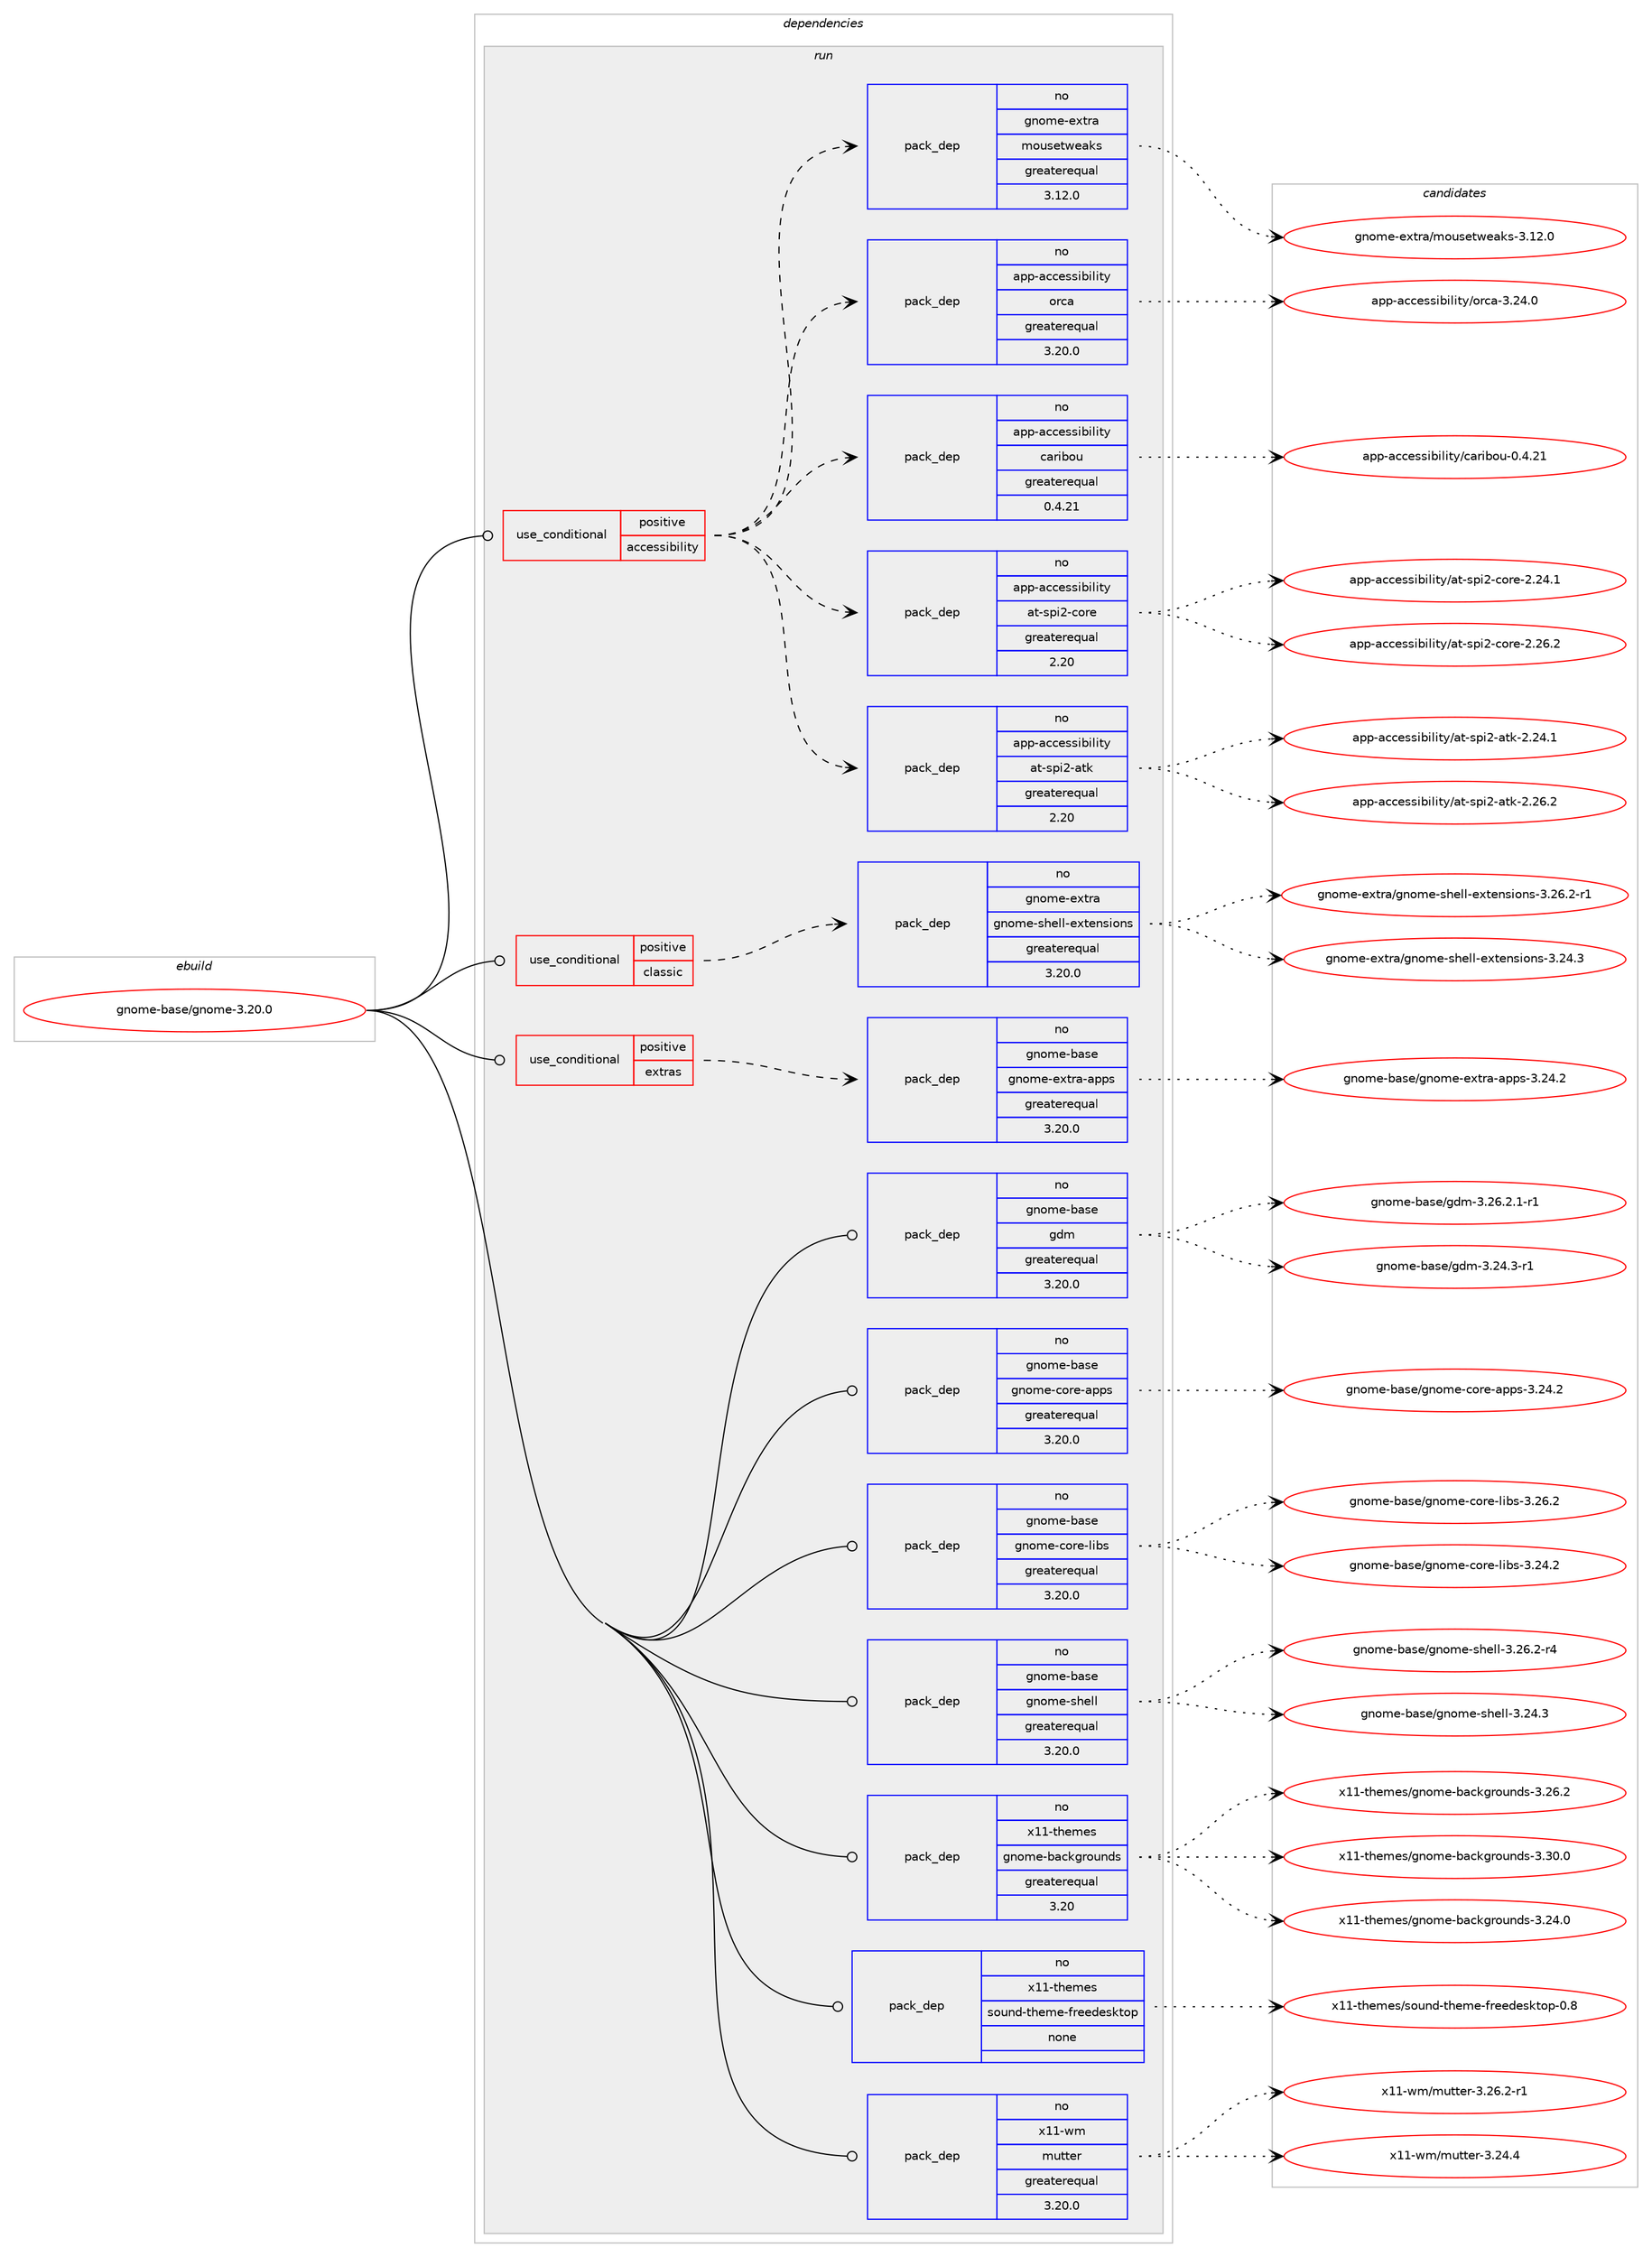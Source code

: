 digraph prolog {

# *************
# Graph options
# *************

newrank=true;
concentrate=true;
compound=true;
graph [rankdir=LR,fontname=Helvetica,fontsize=10,ranksep=1.5];#, ranksep=2.5, nodesep=0.2];
edge  [arrowhead=vee];
node  [fontname=Helvetica,fontsize=10];

# **********
# The ebuild
# **********

subgraph cluster_leftcol {
color=gray;
rank=same;
label=<<i>ebuild</i>>;
id [label="gnome-base/gnome-3.20.0", color=red, width=4, href="../gnome-base/gnome-3.20.0.svg"];
}

# ****************
# The dependencies
# ****************

subgraph cluster_midcol {
color=gray;
label=<<i>dependencies</i>>;
subgraph cluster_compile {
fillcolor="#eeeeee";
style=filled;
label=<<i>compile</i>>;
}
subgraph cluster_compileandrun {
fillcolor="#eeeeee";
style=filled;
label=<<i>compile and run</i>>;
}
subgraph cluster_run {
fillcolor="#eeeeee";
style=filled;
label=<<i>run</i>>;
subgraph cond218 {
dependency2072 [label=<<TABLE BORDER="0" CELLBORDER="1" CELLSPACING="0" CELLPADDING="4"><TR><TD ROWSPAN="3" CELLPADDING="10">use_conditional</TD></TR><TR><TD>positive</TD></TR><TR><TD>accessibility</TD></TR></TABLE>>, shape=none, color=red];
subgraph pack1767 {
dependency2073 [label=<<TABLE BORDER="0" CELLBORDER="1" CELLSPACING="0" CELLPADDING="4" WIDTH="220"><TR><TD ROWSPAN="6" CELLPADDING="30">pack_dep</TD></TR><TR><TD WIDTH="110">no</TD></TR><TR><TD>app-accessibility</TD></TR><TR><TD>at-spi2-atk</TD></TR><TR><TD>greaterequal</TD></TR><TR><TD>2.20</TD></TR></TABLE>>, shape=none, color=blue];
}
dependency2072:e -> dependency2073:w [weight=20,style="dashed",arrowhead="vee"];
subgraph pack1768 {
dependency2074 [label=<<TABLE BORDER="0" CELLBORDER="1" CELLSPACING="0" CELLPADDING="4" WIDTH="220"><TR><TD ROWSPAN="6" CELLPADDING="30">pack_dep</TD></TR><TR><TD WIDTH="110">no</TD></TR><TR><TD>app-accessibility</TD></TR><TR><TD>at-spi2-core</TD></TR><TR><TD>greaterequal</TD></TR><TR><TD>2.20</TD></TR></TABLE>>, shape=none, color=blue];
}
dependency2072:e -> dependency2074:w [weight=20,style="dashed",arrowhead="vee"];
subgraph pack1769 {
dependency2075 [label=<<TABLE BORDER="0" CELLBORDER="1" CELLSPACING="0" CELLPADDING="4" WIDTH="220"><TR><TD ROWSPAN="6" CELLPADDING="30">pack_dep</TD></TR><TR><TD WIDTH="110">no</TD></TR><TR><TD>app-accessibility</TD></TR><TR><TD>caribou</TD></TR><TR><TD>greaterequal</TD></TR><TR><TD>0.4.21</TD></TR></TABLE>>, shape=none, color=blue];
}
dependency2072:e -> dependency2075:w [weight=20,style="dashed",arrowhead="vee"];
subgraph pack1770 {
dependency2076 [label=<<TABLE BORDER="0" CELLBORDER="1" CELLSPACING="0" CELLPADDING="4" WIDTH="220"><TR><TD ROWSPAN="6" CELLPADDING="30">pack_dep</TD></TR><TR><TD WIDTH="110">no</TD></TR><TR><TD>app-accessibility</TD></TR><TR><TD>orca</TD></TR><TR><TD>greaterequal</TD></TR><TR><TD>3.20.0</TD></TR></TABLE>>, shape=none, color=blue];
}
dependency2072:e -> dependency2076:w [weight=20,style="dashed",arrowhead="vee"];
subgraph pack1771 {
dependency2077 [label=<<TABLE BORDER="0" CELLBORDER="1" CELLSPACING="0" CELLPADDING="4" WIDTH="220"><TR><TD ROWSPAN="6" CELLPADDING="30">pack_dep</TD></TR><TR><TD WIDTH="110">no</TD></TR><TR><TD>gnome-extra</TD></TR><TR><TD>mousetweaks</TD></TR><TR><TD>greaterequal</TD></TR><TR><TD>3.12.0</TD></TR></TABLE>>, shape=none, color=blue];
}
dependency2072:e -> dependency2077:w [weight=20,style="dashed",arrowhead="vee"];
}
id:e -> dependency2072:w [weight=20,style="solid",arrowhead="odot"];
subgraph cond219 {
dependency2078 [label=<<TABLE BORDER="0" CELLBORDER="1" CELLSPACING="0" CELLPADDING="4"><TR><TD ROWSPAN="3" CELLPADDING="10">use_conditional</TD></TR><TR><TD>positive</TD></TR><TR><TD>classic</TD></TR></TABLE>>, shape=none, color=red];
subgraph pack1772 {
dependency2079 [label=<<TABLE BORDER="0" CELLBORDER="1" CELLSPACING="0" CELLPADDING="4" WIDTH="220"><TR><TD ROWSPAN="6" CELLPADDING="30">pack_dep</TD></TR><TR><TD WIDTH="110">no</TD></TR><TR><TD>gnome-extra</TD></TR><TR><TD>gnome-shell-extensions</TD></TR><TR><TD>greaterequal</TD></TR><TR><TD>3.20.0</TD></TR></TABLE>>, shape=none, color=blue];
}
dependency2078:e -> dependency2079:w [weight=20,style="dashed",arrowhead="vee"];
}
id:e -> dependency2078:w [weight=20,style="solid",arrowhead="odot"];
subgraph cond220 {
dependency2080 [label=<<TABLE BORDER="0" CELLBORDER="1" CELLSPACING="0" CELLPADDING="4"><TR><TD ROWSPAN="3" CELLPADDING="10">use_conditional</TD></TR><TR><TD>positive</TD></TR><TR><TD>extras</TD></TR></TABLE>>, shape=none, color=red];
subgraph pack1773 {
dependency2081 [label=<<TABLE BORDER="0" CELLBORDER="1" CELLSPACING="0" CELLPADDING="4" WIDTH="220"><TR><TD ROWSPAN="6" CELLPADDING="30">pack_dep</TD></TR><TR><TD WIDTH="110">no</TD></TR><TR><TD>gnome-base</TD></TR><TR><TD>gnome-extra-apps</TD></TR><TR><TD>greaterequal</TD></TR><TR><TD>3.20.0</TD></TR></TABLE>>, shape=none, color=blue];
}
dependency2080:e -> dependency2081:w [weight=20,style="dashed",arrowhead="vee"];
}
id:e -> dependency2080:w [weight=20,style="solid",arrowhead="odot"];
subgraph pack1774 {
dependency2082 [label=<<TABLE BORDER="0" CELLBORDER="1" CELLSPACING="0" CELLPADDING="4" WIDTH="220"><TR><TD ROWSPAN="6" CELLPADDING="30">pack_dep</TD></TR><TR><TD WIDTH="110">no</TD></TR><TR><TD>gnome-base</TD></TR><TR><TD>gdm</TD></TR><TR><TD>greaterequal</TD></TR><TR><TD>3.20.0</TD></TR></TABLE>>, shape=none, color=blue];
}
id:e -> dependency2082:w [weight=20,style="solid",arrowhead="odot"];
subgraph pack1775 {
dependency2083 [label=<<TABLE BORDER="0" CELLBORDER="1" CELLSPACING="0" CELLPADDING="4" WIDTH="220"><TR><TD ROWSPAN="6" CELLPADDING="30">pack_dep</TD></TR><TR><TD WIDTH="110">no</TD></TR><TR><TD>gnome-base</TD></TR><TR><TD>gnome-core-apps</TD></TR><TR><TD>greaterequal</TD></TR><TR><TD>3.20.0</TD></TR></TABLE>>, shape=none, color=blue];
}
id:e -> dependency2083:w [weight=20,style="solid",arrowhead="odot"];
subgraph pack1776 {
dependency2084 [label=<<TABLE BORDER="0" CELLBORDER="1" CELLSPACING="0" CELLPADDING="4" WIDTH="220"><TR><TD ROWSPAN="6" CELLPADDING="30">pack_dep</TD></TR><TR><TD WIDTH="110">no</TD></TR><TR><TD>gnome-base</TD></TR><TR><TD>gnome-core-libs</TD></TR><TR><TD>greaterequal</TD></TR><TR><TD>3.20.0</TD></TR></TABLE>>, shape=none, color=blue];
}
id:e -> dependency2084:w [weight=20,style="solid",arrowhead="odot"];
subgraph pack1777 {
dependency2085 [label=<<TABLE BORDER="0" CELLBORDER="1" CELLSPACING="0" CELLPADDING="4" WIDTH="220"><TR><TD ROWSPAN="6" CELLPADDING="30">pack_dep</TD></TR><TR><TD WIDTH="110">no</TD></TR><TR><TD>gnome-base</TD></TR><TR><TD>gnome-shell</TD></TR><TR><TD>greaterequal</TD></TR><TR><TD>3.20.0</TD></TR></TABLE>>, shape=none, color=blue];
}
id:e -> dependency2085:w [weight=20,style="solid",arrowhead="odot"];
subgraph pack1778 {
dependency2086 [label=<<TABLE BORDER="0" CELLBORDER="1" CELLSPACING="0" CELLPADDING="4" WIDTH="220"><TR><TD ROWSPAN="6" CELLPADDING="30">pack_dep</TD></TR><TR><TD WIDTH="110">no</TD></TR><TR><TD>x11-themes</TD></TR><TR><TD>gnome-backgrounds</TD></TR><TR><TD>greaterequal</TD></TR><TR><TD>3.20</TD></TR></TABLE>>, shape=none, color=blue];
}
id:e -> dependency2086:w [weight=20,style="solid",arrowhead="odot"];
subgraph pack1779 {
dependency2087 [label=<<TABLE BORDER="0" CELLBORDER="1" CELLSPACING="0" CELLPADDING="4" WIDTH="220"><TR><TD ROWSPAN="6" CELLPADDING="30">pack_dep</TD></TR><TR><TD WIDTH="110">no</TD></TR><TR><TD>x11-themes</TD></TR><TR><TD>sound-theme-freedesktop</TD></TR><TR><TD>none</TD></TR><TR><TD></TD></TR></TABLE>>, shape=none, color=blue];
}
id:e -> dependency2087:w [weight=20,style="solid",arrowhead="odot"];
subgraph pack1780 {
dependency2088 [label=<<TABLE BORDER="0" CELLBORDER="1" CELLSPACING="0" CELLPADDING="4" WIDTH="220"><TR><TD ROWSPAN="6" CELLPADDING="30">pack_dep</TD></TR><TR><TD WIDTH="110">no</TD></TR><TR><TD>x11-wm</TD></TR><TR><TD>mutter</TD></TR><TR><TD>greaterequal</TD></TR><TR><TD>3.20.0</TD></TR></TABLE>>, shape=none, color=blue];
}
id:e -> dependency2088:w [weight=20,style="solid",arrowhead="odot"];
}
}

# **************
# The candidates
# **************

subgraph cluster_choices {
rank=same;
color=gray;
label=<<i>candidates</i>>;

subgraph choice1767 {
color=black;
nodesep=1;
choice97112112459799991011151151059810510810511612147971164511511210550459711610745504650524649 [label="app-accessibility/at-spi2-atk-2.24.1", color=red, width=4,href="../app-accessibility/at-spi2-atk-2.24.1.svg"];
choice97112112459799991011151151059810510810511612147971164511511210550459711610745504650544650 [label="app-accessibility/at-spi2-atk-2.26.2", color=red, width=4,href="../app-accessibility/at-spi2-atk-2.26.2.svg"];
dependency2073:e -> choice97112112459799991011151151059810510810511612147971164511511210550459711610745504650524649:w [style=dotted,weight="100"];
dependency2073:e -> choice97112112459799991011151151059810510810511612147971164511511210550459711610745504650544650:w [style=dotted,weight="100"];
}
subgraph choice1768 {
color=black;
nodesep=1;
choice97112112459799991011151151059810510810511612147971164511511210550459911111410145504650524649 [label="app-accessibility/at-spi2-core-2.24.1", color=red, width=4,href="../app-accessibility/at-spi2-core-2.24.1.svg"];
choice97112112459799991011151151059810510810511612147971164511511210550459911111410145504650544650 [label="app-accessibility/at-spi2-core-2.26.2", color=red, width=4,href="../app-accessibility/at-spi2-core-2.26.2.svg"];
dependency2074:e -> choice97112112459799991011151151059810510810511612147971164511511210550459911111410145504650524649:w [style=dotted,weight="100"];
dependency2074:e -> choice97112112459799991011151151059810510810511612147971164511511210550459911111410145504650544650:w [style=dotted,weight="100"];
}
subgraph choice1769 {
color=black;
nodesep=1;
choice9711211245979999101115115105981051081051161214799971141059811111745484652465049 [label="app-accessibility/caribou-0.4.21", color=red, width=4,href="../app-accessibility/caribou-0.4.21.svg"];
dependency2075:e -> choice9711211245979999101115115105981051081051161214799971141059811111745484652465049:w [style=dotted,weight="100"];
}
subgraph choice1770 {
color=black;
nodesep=1;
choice97112112459799991011151151059810510810511612147111114999745514650524648 [label="app-accessibility/orca-3.24.0", color=red, width=4,href="../app-accessibility/orca-3.24.0.svg"];
dependency2076:e -> choice97112112459799991011151151059810510810511612147111114999745514650524648:w [style=dotted,weight="100"];
}
subgraph choice1771 {
color=black;
nodesep=1;
choice1031101111091014510112011611497471091111171151011161191019710711545514649504648 [label="gnome-extra/mousetweaks-3.12.0", color=red, width=4,href="../gnome-extra/mousetweaks-3.12.0.svg"];
dependency2077:e -> choice1031101111091014510112011611497471091111171151011161191019710711545514649504648:w [style=dotted,weight="100"];
}
subgraph choice1772 {
color=black;
nodesep=1;
choice103110111109101451011201161149747103110111109101451151041011081084510112011610111011510511111011545514650524651 [label="gnome-extra/gnome-shell-extensions-3.24.3", color=red, width=4,href="../gnome-extra/gnome-shell-extensions-3.24.3.svg"];
choice1031101111091014510112011611497471031101111091014511510410110810845101120116101110115105111110115455146505446504511449 [label="gnome-extra/gnome-shell-extensions-3.26.2-r1", color=red, width=4,href="../gnome-extra/gnome-shell-extensions-3.26.2-r1.svg"];
dependency2079:e -> choice103110111109101451011201161149747103110111109101451151041011081084510112011610111011510511111011545514650524651:w [style=dotted,weight="100"];
dependency2079:e -> choice1031101111091014510112011611497471031101111091014511510410110810845101120116101110115105111110115455146505446504511449:w [style=dotted,weight="100"];
}
subgraph choice1773 {
color=black;
nodesep=1;
choice103110111109101459897115101471031101111091014510112011611497459711211211545514650524650 [label="gnome-base/gnome-extra-apps-3.24.2", color=red, width=4,href="../gnome-base/gnome-extra-apps-3.24.2.svg"];
dependency2081:e -> choice103110111109101459897115101471031101111091014510112011611497459711211211545514650524650:w [style=dotted,weight="100"];
}
subgraph choice1774 {
color=black;
nodesep=1;
choice10311011110910145989711510147103100109455146505246514511449 [label="gnome-base/gdm-3.24.3-r1", color=red, width=4,href="../gnome-base/gdm-3.24.3-r1.svg"];
choice103110111109101459897115101471031001094551465054465046494511449 [label="gnome-base/gdm-3.26.2.1-r1", color=red, width=4,href="../gnome-base/gdm-3.26.2.1-r1.svg"];
dependency2082:e -> choice10311011110910145989711510147103100109455146505246514511449:w [style=dotted,weight="100"];
dependency2082:e -> choice103110111109101459897115101471031001094551465054465046494511449:w [style=dotted,weight="100"];
}
subgraph choice1775 {
color=black;
nodesep=1;
choice103110111109101459897115101471031101111091014599111114101459711211211545514650524650 [label="gnome-base/gnome-core-apps-3.24.2", color=red, width=4,href="../gnome-base/gnome-core-apps-3.24.2.svg"];
dependency2083:e -> choice103110111109101459897115101471031101111091014599111114101459711211211545514650524650:w [style=dotted,weight="100"];
}
subgraph choice1776 {
color=black;
nodesep=1;
choice103110111109101459897115101471031101111091014599111114101451081059811545514650524650 [label="gnome-base/gnome-core-libs-3.24.2", color=red, width=4,href="../gnome-base/gnome-core-libs-3.24.2.svg"];
choice103110111109101459897115101471031101111091014599111114101451081059811545514650544650 [label="gnome-base/gnome-core-libs-3.26.2", color=red, width=4,href="../gnome-base/gnome-core-libs-3.26.2.svg"];
dependency2084:e -> choice103110111109101459897115101471031101111091014599111114101451081059811545514650524650:w [style=dotted,weight="100"];
dependency2084:e -> choice103110111109101459897115101471031101111091014599111114101451081059811545514650544650:w [style=dotted,weight="100"];
}
subgraph choice1777 {
color=black;
nodesep=1;
choice103110111109101459897115101471031101111091014511510410110810845514650524651 [label="gnome-base/gnome-shell-3.24.3", color=red, width=4,href="../gnome-base/gnome-shell-3.24.3.svg"];
choice1031101111091014598971151014710311011110910145115104101108108455146505446504511452 [label="gnome-base/gnome-shell-3.26.2-r4", color=red, width=4,href="../gnome-base/gnome-shell-3.26.2-r4.svg"];
dependency2085:e -> choice103110111109101459897115101471031101111091014511510410110810845514650524651:w [style=dotted,weight="100"];
dependency2085:e -> choice1031101111091014598971151014710311011110910145115104101108108455146505446504511452:w [style=dotted,weight="100"];
}
subgraph choice1778 {
color=black;
nodesep=1;
choice120494945116104101109101115471031101111091014598979910710311411111711010011545514650524648 [label="x11-themes/gnome-backgrounds-3.24.0", color=red, width=4,href="../x11-themes/gnome-backgrounds-3.24.0.svg"];
choice120494945116104101109101115471031101111091014598979910710311411111711010011545514650544650 [label="x11-themes/gnome-backgrounds-3.26.2", color=red, width=4,href="../x11-themes/gnome-backgrounds-3.26.2.svg"];
choice120494945116104101109101115471031101111091014598979910710311411111711010011545514651484648 [label="x11-themes/gnome-backgrounds-3.30.0", color=red, width=4,href="../x11-themes/gnome-backgrounds-3.30.0.svg"];
dependency2086:e -> choice120494945116104101109101115471031101111091014598979910710311411111711010011545514650524648:w [style=dotted,weight="100"];
dependency2086:e -> choice120494945116104101109101115471031101111091014598979910710311411111711010011545514650544650:w [style=dotted,weight="100"];
dependency2086:e -> choice120494945116104101109101115471031101111091014598979910710311411111711010011545514651484648:w [style=dotted,weight="100"];
}
subgraph choice1779 {
color=black;
nodesep=1;
choice12049494511610410110910111547115111117110100451161041011091014510211410110110010111510711611111245484656 [label="x11-themes/sound-theme-freedesktop-0.8", color=red, width=4,href="../x11-themes/sound-theme-freedesktop-0.8.svg"];
dependency2087:e -> choice12049494511610410110910111547115111117110100451161041011091014510211410110110010111510711611111245484656:w [style=dotted,weight="100"];
}
subgraph choice1780 {
color=black;
nodesep=1;
choice1204949451191094710911711611610111445514650524652 [label="x11-wm/mutter-3.24.4", color=red, width=4,href="../x11-wm/mutter-3.24.4.svg"];
choice12049494511910947109117116116101114455146505446504511449 [label="x11-wm/mutter-3.26.2-r1", color=red, width=4,href="../x11-wm/mutter-3.26.2-r1.svg"];
dependency2088:e -> choice1204949451191094710911711611610111445514650524652:w [style=dotted,weight="100"];
dependency2088:e -> choice12049494511910947109117116116101114455146505446504511449:w [style=dotted,weight="100"];
}
}

}
